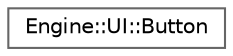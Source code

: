 digraph "Graphical Class Hierarchy"
{
 // LATEX_PDF_SIZE
  bgcolor="transparent";
  edge [fontname=Helvetica,fontsize=10,labelfontname=Helvetica,labelfontsize=10];
  node [fontname=Helvetica,fontsize=10,shape=box,height=0.2,width=0.4];
  rankdir="LR";
  Node0 [label="Engine::UI::Button",height=0.2,width=0.4,color="grey40", fillcolor="white", style="filled",URL="$class_engine_1_1_u_i_1_1_button.html",tooltip="A button class, used to represent a button as a rectangle in the screen space."];
}
